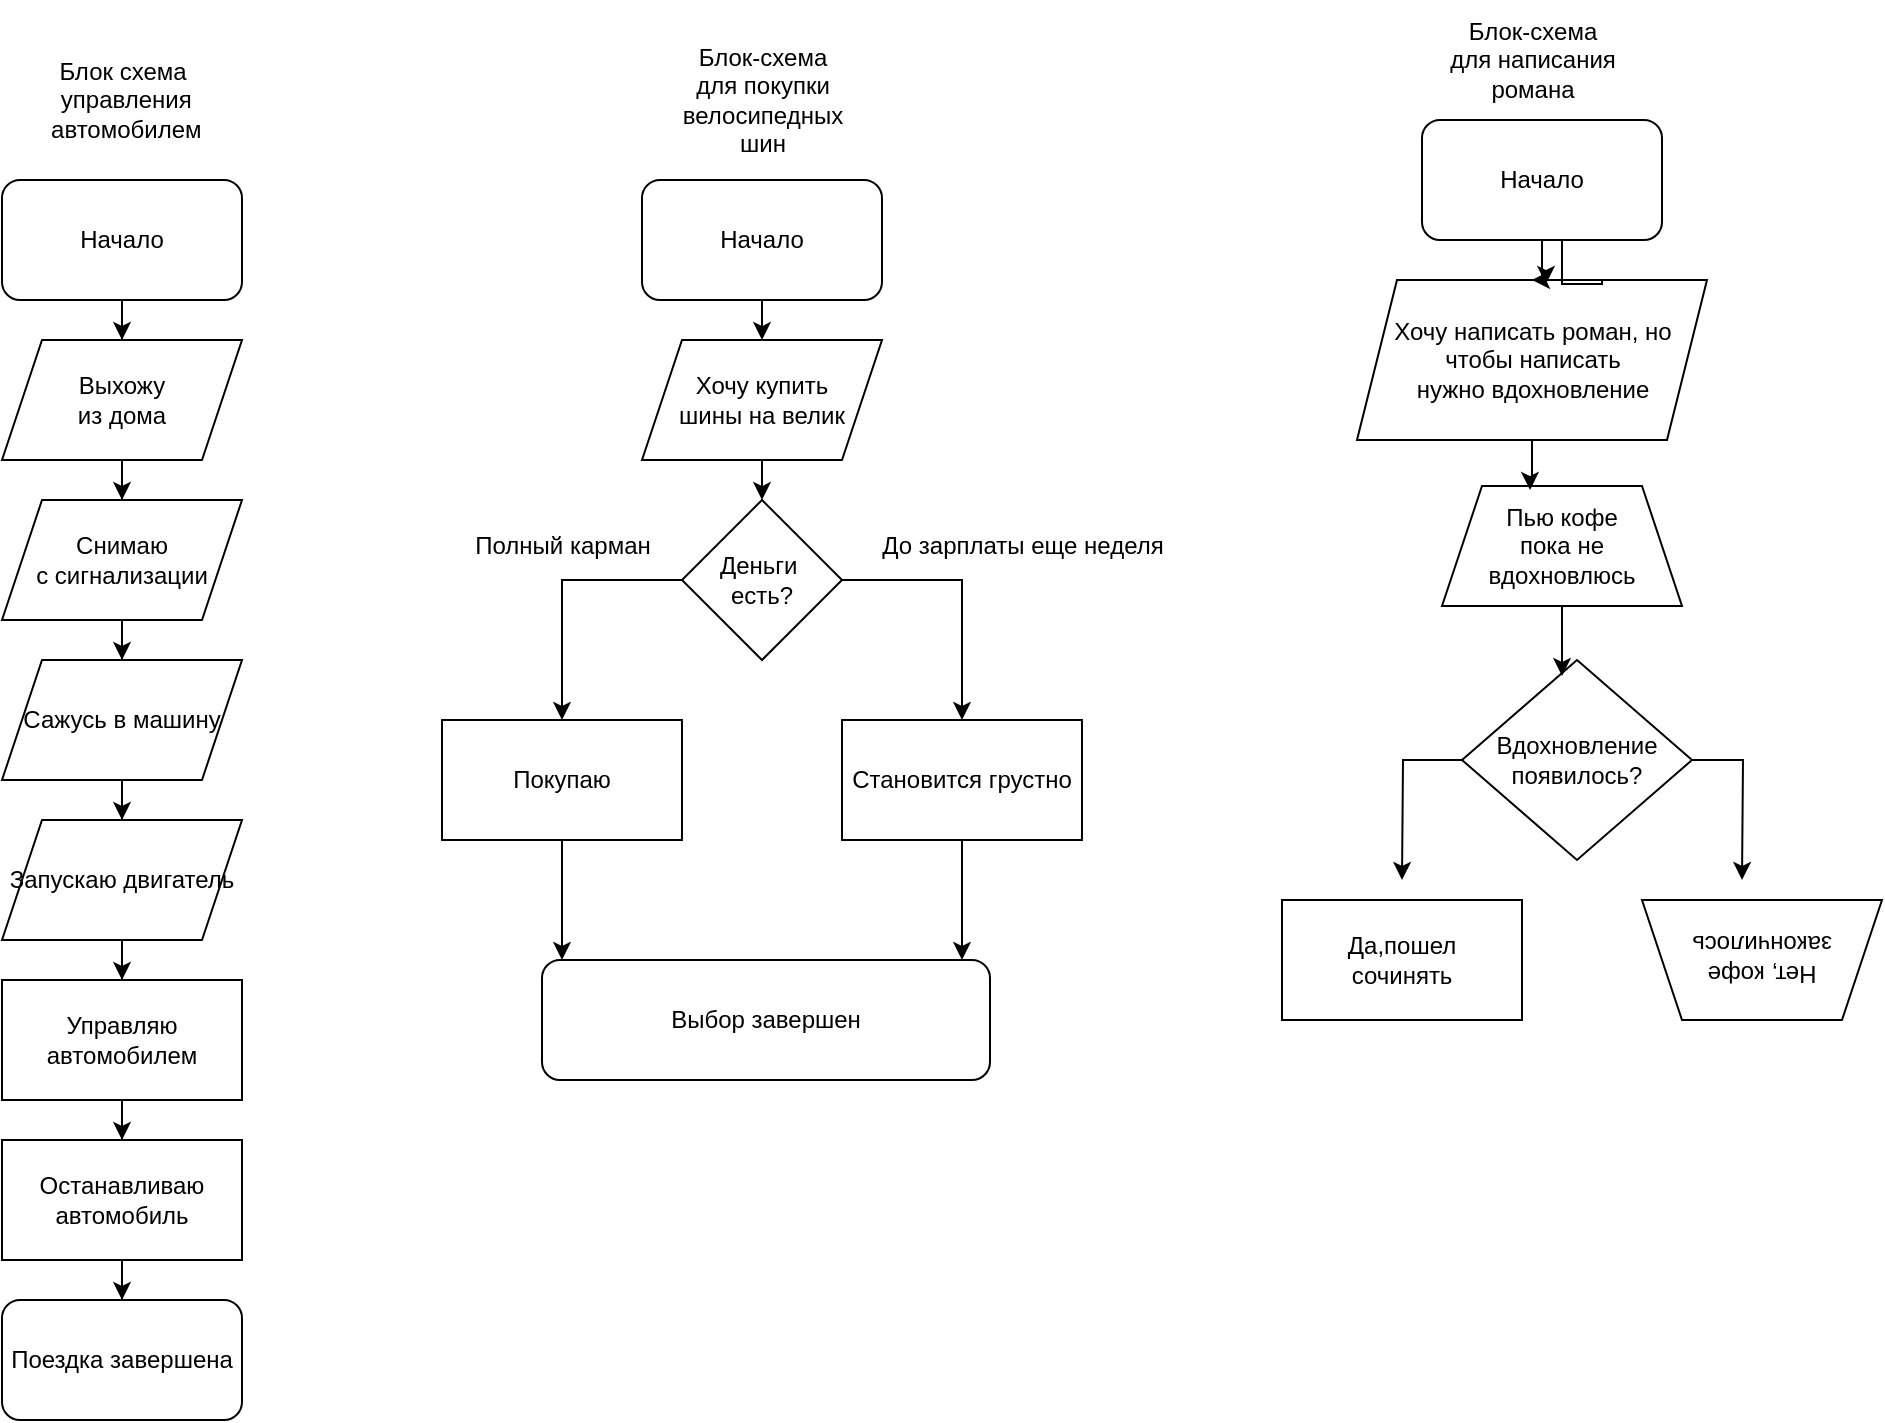 <mxfile version="26.2.8">
  <diagram name="Страница — 1" id="gky2GNUOyyVO2ltQV-7R">
    <mxGraphModel dx="1420" dy="794" grid="1" gridSize="10" guides="1" tooltips="1" connect="1" arrows="1" fold="1" page="1" pageScale="1" pageWidth="827" pageHeight="1169" math="0" shadow="0">
      <root>
        <mxCell id="0" />
        <mxCell id="1" parent="0" />
        <mxCell id="5Z48T9ZlDEk-pxSdMudv-12" style="edgeStyle=orthogonalEdgeStyle;rounded=0;orthogonalLoop=1;jettySize=auto;html=1;" edge="1" parent="1" source="5Z48T9ZlDEk-pxSdMudv-1" target="5Z48T9ZlDEk-pxSdMudv-5">
          <mxGeometry relative="1" as="geometry" />
        </mxCell>
        <mxCell id="5Z48T9ZlDEk-pxSdMudv-1" value="Начало" style="rounded=1;whiteSpace=wrap;html=1;" vertex="1" parent="1">
          <mxGeometry x="80" y="120" width="120" height="60" as="geometry" />
        </mxCell>
        <mxCell id="5Z48T9ZlDEk-pxSdMudv-2" value="Блок схема&lt;div&gt;&amp;nbsp;управления&lt;div&gt;&amp;nbsp;автомобилем&lt;/div&gt;&lt;/div&gt;" style="text;html=1;align=center;verticalAlign=middle;resizable=0;points=[];autosize=1;strokeColor=none;fillColor=none;" vertex="1" parent="1">
          <mxGeometry x="90" y="50" width="100" height="60" as="geometry" />
        </mxCell>
        <mxCell id="5Z48T9ZlDEk-pxSdMudv-13" style="edgeStyle=orthogonalEdgeStyle;rounded=0;orthogonalLoop=1;jettySize=auto;html=1;entryX=0.5;entryY=0;entryDx=0;entryDy=0;" edge="1" parent="1" source="5Z48T9ZlDEk-pxSdMudv-5" target="5Z48T9ZlDEk-pxSdMudv-6">
          <mxGeometry relative="1" as="geometry" />
        </mxCell>
        <mxCell id="5Z48T9ZlDEk-pxSdMudv-5" value="Выхожу&lt;div&gt;из дома&lt;/div&gt;" style="shape=parallelogram;perimeter=parallelogramPerimeter;whiteSpace=wrap;html=1;fixedSize=1;" vertex="1" parent="1">
          <mxGeometry x="80" y="200" width="120" height="60" as="geometry" />
        </mxCell>
        <mxCell id="5Z48T9ZlDEk-pxSdMudv-14" style="edgeStyle=orthogonalEdgeStyle;rounded=0;orthogonalLoop=1;jettySize=auto;html=1;entryX=0.5;entryY=0;entryDx=0;entryDy=0;" edge="1" parent="1" source="5Z48T9ZlDEk-pxSdMudv-6" target="5Z48T9ZlDEk-pxSdMudv-7">
          <mxGeometry relative="1" as="geometry" />
        </mxCell>
        <mxCell id="5Z48T9ZlDEk-pxSdMudv-6" value="Снимаю&lt;div&gt;с сигнализации&lt;/div&gt;" style="shape=parallelogram;perimeter=parallelogramPerimeter;whiteSpace=wrap;html=1;fixedSize=1;" vertex="1" parent="1">
          <mxGeometry x="80" y="280" width="120" height="60" as="geometry" />
        </mxCell>
        <mxCell id="5Z48T9ZlDEk-pxSdMudv-15" style="edgeStyle=orthogonalEdgeStyle;rounded=0;orthogonalLoop=1;jettySize=auto;html=1;entryX=0.5;entryY=0;entryDx=0;entryDy=0;" edge="1" parent="1" source="5Z48T9ZlDEk-pxSdMudv-7" target="5Z48T9ZlDEk-pxSdMudv-8">
          <mxGeometry relative="1" as="geometry" />
        </mxCell>
        <mxCell id="5Z48T9ZlDEk-pxSdMudv-7" value="Сажусь в машину" style="shape=parallelogram;perimeter=parallelogramPerimeter;whiteSpace=wrap;html=1;fixedSize=1;" vertex="1" parent="1">
          <mxGeometry x="80" y="360" width="120" height="60" as="geometry" />
        </mxCell>
        <mxCell id="5Z48T9ZlDEk-pxSdMudv-16" style="edgeStyle=orthogonalEdgeStyle;rounded=0;orthogonalLoop=1;jettySize=auto;html=1;entryX=0.5;entryY=0;entryDx=0;entryDy=0;" edge="1" parent="1" source="5Z48T9ZlDEk-pxSdMudv-8" target="5Z48T9ZlDEk-pxSdMudv-10">
          <mxGeometry relative="1" as="geometry" />
        </mxCell>
        <mxCell id="5Z48T9ZlDEk-pxSdMudv-8" value="Запускаю двигатель" style="shape=parallelogram;perimeter=parallelogramPerimeter;whiteSpace=wrap;html=1;fixedSize=1;" vertex="1" parent="1">
          <mxGeometry x="80" y="440" width="120" height="60" as="geometry" />
        </mxCell>
        <mxCell id="5Z48T9ZlDEk-pxSdMudv-17" style="edgeStyle=orthogonalEdgeStyle;rounded=0;orthogonalLoop=1;jettySize=auto;html=1;entryX=0.5;entryY=0;entryDx=0;entryDy=0;" edge="1" parent="1" source="5Z48T9ZlDEk-pxSdMudv-10" target="5Z48T9ZlDEk-pxSdMudv-11">
          <mxGeometry relative="1" as="geometry" />
        </mxCell>
        <mxCell id="5Z48T9ZlDEk-pxSdMudv-10" value="Управляю автомобилем" style="rounded=0;whiteSpace=wrap;html=1;" vertex="1" parent="1">
          <mxGeometry x="80" y="520" width="120" height="60" as="geometry" />
        </mxCell>
        <mxCell id="5Z48T9ZlDEk-pxSdMudv-19" style="edgeStyle=orthogonalEdgeStyle;rounded=0;orthogonalLoop=1;jettySize=auto;html=1;entryX=0.5;entryY=0;entryDx=0;entryDy=0;" edge="1" parent="1" source="5Z48T9ZlDEk-pxSdMudv-11" target="5Z48T9ZlDEk-pxSdMudv-18">
          <mxGeometry relative="1" as="geometry" />
        </mxCell>
        <mxCell id="5Z48T9ZlDEk-pxSdMudv-11" value="Останавливаю&lt;div&gt;автомобиль&lt;/div&gt;" style="rounded=0;whiteSpace=wrap;html=1;" vertex="1" parent="1">
          <mxGeometry x="80" y="600" width="120" height="60" as="geometry" />
        </mxCell>
        <mxCell id="5Z48T9ZlDEk-pxSdMudv-18" value="Поездка завершена" style="rounded=1;whiteSpace=wrap;html=1;" vertex="1" parent="1">
          <mxGeometry x="80" y="680" width="120" height="60" as="geometry" />
        </mxCell>
        <mxCell id="5Z48T9ZlDEk-pxSdMudv-20" value="Блок-схема&lt;div&gt;для покупки&lt;/div&gt;&lt;div&gt;велосипедных&lt;/div&gt;&lt;div&gt;шин&lt;/div&gt;" style="text;html=1;align=center;verticalAlign=middle;resizable=0;points=[];autosize=1;strokeColor=none;fillColor=none;" vertex="1" parent="1">
          <mxGeometry x="410" y="45" width="100" height="70" as="geometry" />
        </mxCell>
        <mxCell id="5Z48T9ZlDEk-pxSdMudv-32" style="edgeStyle=orthogonalEdgeStyle;rounded=0;orthogonalLoop=1;jettySize=auto;html=1;exitX=0.5;exitY=1;exitDx=0;exitDy=0;entryX=0.5;entryY=0;entryDx=0;entryDy=0;" edge="1" parent="1" source="5Z48T9ZlDEk-pxSdMudv-21" target="5Z48T9ZlDEk-pxSdMudv-22">
          <mxGeometry relative="1" as="geometry" />
        </mxCell>
        <mxCell id="5Z48T9ZlDEk-pxSdMudv-21" value="Начало" style="rounded=1;whiteSpace=wrap;html=1;" vertex="1" parent="1">
          <mxGeometry x="400" y="120" width="120" height="60" as="geometry" />
        </mxCell>
        <mxCell id="5Z48T9ZlDEk-pxSdMudv-33" style="edgeStyle=orthogonalEdgeStyle;rounded=0;orthogonalLoop=1;jettySize=auto;html=1;exitX=0.5;exitY=1;exitDx=0;exitDy=0;entryX=0.5;entryY=0;entryDx=0;entryDy=0;" edge="1" parent="1" source="5Z48T9ZlDEk-pxSdMudv-22" target="5Z48T9ZlDEk-pxSdMudv-23">
          <mxGeometry relative="1" as="geometry" />
        </mxCell>
        <mxCell id="5Z48T9ZlDEk-pxSdMudv-22" value="Хочу купить&lt;div&gt;шины на велик&lt;/div&gt;" style="shape=parallelogram;perimeter=parallelogramPerimeter;whiteSpace=wrap;html=1;fixedSize=1;" vertex="1" parent="1">
          <mxGeometry x="400" y="200" width="120" height="60" as="geometry" />
        </mxCell>
        <mxCell id="5Z48T9ZlDEk-pxSdMudv-27" style="edgeStyle=orthogonalEdgeStyle;rounded=0;orthogonalLoop=1;jettySize=auto;html=1;exitX=0;exitY=0.5;exitDx=0;exitDy=0;" edge="1" parent="1" source="5Z48T9ZlDEk-pxSdMudv-23" target="5Z48T9ZlDEk-pxSdMudv-25">
          <mxGeometry relative="1" as="geometry" />
        </mxCell>
        <mxCell id="5Z48T9ZlDEk-pxSdMudv-28" style="edgeStyle=orthogonalEdgeStyle;rounded=0;orthogonalLoop=1;jettySize=auto;html=1;exitX=1;exitY=0.5;exitDx=0;exitDy=0;" edge="1" parent="1" source="5Z48T9ZlDEk-pxSdMudv-23" target="5Z48T9ZlDEk-pxSdMudv-26">
          <mxGeometry relative="1" as="geometry" />
        </mxCell>
        <mxCell id="5Z48T9ZlDEk-pxSdMudv-23" value="Деньги&amp;nbsp;&lt;div&gt;есть?&lt;/div&gt;" style="rhombus;whiteSpace=wrap;html=1;" vertex="1" parent="1">
          <mxGeometry x="420" y="280" width="80" height="80" as="geometry" />
        </mxCell>
        <mxCell id="5Z48T9ZlDEk-pxSdMudv-25" value="Покупаю" style="rounded=0;whiteSpace=wrap;html=1;" vertex="1" parent="1">
          <mxGeometry x="300" y="390" width="120" height="60" as="geometry" />
        </mxCell>
        <mxCell id="5Z48T9ZlDEk-pxSdMudv-26" value="Становится грустно" style="rounded=0;whiteSpace=wrap;html=1;" vertex="1" parent="1">
          <mxGeometry x="500" y="390" width="120" height="60" as="geometry" />
        </mxCell>
        <mxCell id="5Z48T9ZlDEk-pxSdMudv-29" value="Полный карман" style="text;html=1;align=center;verticalAlign=middle;resizable=0;points=[];autosize=1;strokeColor=none;fillColor=none;" vertex="1" parent="1">
          <mxGeometry x="305" y="288" width="110" height="30" as="geometry" />
        </mxCell>
        <mxCell id="5Z48T9ZlDEk-pxSdMudv-30" value="До зарплаты еще неделя" style="text;html=1;align=center;verticalAlign=middle;resizable=0;points=[];autosize=1;strokeColor=none;fillColor=none;" vertex="1" parent="1">
          <mxGeometry x="510" y="288" width="160" height="30" as="geometry" />
        </mxCell>
        <mxCell id="5Z48T9ZlDEk-pxSdMudv-31" value="Выбор завершен" style="rounded=1;whiteSpace=wrap;html=1;" vertex="1" parent="1">
          <mxGeometry x="350" y="510" width="224" height="60" as="geometry" />
        </mxCell>
        <mxCell id="5Z48T9ZlDEk-pxSdMudv-34" style="edgeStyle=orthogonalEdgeStyle;rounded=0;orthogonalLoop=1;jettySize=auto;html=1;exitX=0.5;exitY=1;exitDx=0;exitDy=0;" edge="1" parent="1" source="5Z48T9ZlDEk-pxSdMudv-25">
          <mxGeometry relative="1" as="geometry">
            <mxPoint x="360" y="510" as="targetPoint" />
          </mxGeometry>
        </mxCell>
        <mxCell id="5Z48T9ZlDEk-pxSdMudv-35" style="edgeStyle=orthogonalEdgeStyle;rounded=0;orthogonalLoop=1;jettySize=auto;html=1;exitX=0.5;exitY=1;exitDx=0;exitDy=0;" edge="1" parent="1" source="5Z48T9ZlDEk-pxSdMudv-26">
          <mxGeometry relative="1" as="geometry">
            <mxPoint x="560" y="510" as="targetPoint" />
          </mxGeometry>
        </mxCell>
        <mxCell id="5Z48T9ZlDEk-pxSdMudv-36" value="Блок-схема&lt;div&gt;для написания&lt;/div&gt;&lt;div&gt;романа&lt;/div&gt;" style="text;html=1;align=center;verticalAlign=middle;resizable=0;points=[];autosize=1;strokeColor=none;fillColor=none;" vertex="1" parent="1">
          <mxGeometry x="790" y="30" width="110" height="60" as="geometry" />
        </mxCell>
        <mxCell id="5Z48T9ZlDEk-pxSdMudv-37" value="Начало" style="rounded=1;whiteSpace=wrap;html=1;" vertex="1" parent="1">
          <mxGeometry x="790" y="90" width="120" height="60" as="geometry" />
        </mxCell>
        <mxCell id="5Z48T9ZlDEk-pxSdMudv-38" value="Пью кофе&lt;div&gt;пока не вдохновлюсь&lt;/div&gt;" style="shape=trapezoid;perimeter=trapezoidPerimeter;whiteSpace=wrap;html=1;fixedSize=1;" vertex="1" parent="1">
          <mxGeometry x="800" y="273" width="120" height="60" as="geometry" />
        </mxCell>
        <mxCell id="5Z48T9ZlDEk-pxSdMudv-49" style="edgeStyle=orthogonalEdgeStyle;rounded=0;orthogonalLoop=1;jettySize=auto;html=1;" edge="1" parent="1" source="5Z48T9ZlDEk-pxSdMudv-39">
          <mxGeometry relative="1" as="geometry">
            <mxPoint x="780" y="470" as="targetPoint" />
          </mxGeometry>
        </mxCell>
        <mxCell id="5Z48T9ZlDEk-pxSdMudv-50" style="edgeStyle=orthogonalEdgeStyle;rounded=0;orthogonalLoop=1;jettySize=auto;html=1;" edge="1" parent="1" source="5Z48T9ZlDEk-pxSdMudv-39">
          <mxGeometry relative="1" as="geometry">
            <mxPoint x="950" y="470" as="targetPoint" />
          </mxGeometry>
        </mxCell>
        <mxCell id="5Z48T9ZlDEk-pxSdMudv-39" value="Вдохновление&lt;div&gt;появилось?&lt;/div&gt;" style="rhombus;whiteSpace=wrap;html=1;" vertex="1" parent="1">
          <mxGeometry x="810" y="360" width="115" height="100" as="geometry" />
        </mxCell>
        <mxCell id="5Z48T9ZlDEk-pxSdMudv-41" value="&lt;div&gt;Хочу написать роман, но&lt;/div&gt;чтобы написать&lt;div&gt;нужно вдохновление&lt;/div&gt;" style="shape=parallelogram;perimeter=parallelogramPerimeter;whiteSpace=wrap;html=1;fixedSize=1;" vertex="1" parent="1">
          <mxGeometry x="757.5" y="170" width="175" height="80" as="geometry" />
        </mxCell>
        <mxCell id="5Z48T9ZlDEk-pxSdMudv-42" value="Да,пошел&lt;div&gt;сочинять&lt;/div&gt;" style="rounded=0;whiteSpace=wrap;html=1;" vertex="1" parent="1">
          <mxGeometry x="720" y="480" width="120" height="60" as="geometry" />
        </mxCell>
        <mxCell id="5Z48T9ZlDEk-pxSdMudv-43" value="Нет, кофе закончилось" style="shape=trapezoid;perimeter=trapezoidPerimeter;whiteSpace=wrap;html=1;fixedSize=1;rotation=-180;" vertex="1" parent="1">
          <mxGeometry x="900" y="480" width="120" height="60" as="geometry" />
        </mxCell>
        <mxCell id="5Z48T9ZlDEk-pxSdMudv-44" style="edgeStyle=orthogonalEdgeStyle;rounded=0;orthogonalLoop=1;jettySize=auto;html=1;exitX=0.5;exitY=1;exitDx=0;exitDy=0;entryX=0.5;entryY=0;entryDx=0;entryDy=0;" edge="1" parent="1" source="5Z48T9ZlDEk-pxSdMudv-37" target="5Z48T9ZlDEk-pxSdMudv-41">
          <mxGeometry relative="1" as="geometry">
            <mxPoint x="860" y="160" as="targetPoint" />
            <Array as="points">
              <mxPoint x="860" y="150" />
              <mxPoint x="860" y="172" />
              <mxPoint x="880" y="172" />
              <mxPoint x="880" y="170" />
            </Array>
          </mxGeometry>
        </mxCell>
        <mxCell id="5Z48T9ZlDEk-pxSdMudv-45" style="edgeStyle=orthogonalEdgeStyle;rounded=0;orthogonalLoop=1;jettySize=auto;html=1;entryX=0.54;entryY=0.025;entryDx=0;entryDy=0;entryPerimeter=0;" edge="1" parent="1" source="5Z48T9ZlDEk-pxSdMudv-37" target="5Z48T9ZlDEk-pxSdMudv-41">
          <mxGeometry relative="1" as="geometry" />
        </mxCell>
        <mxCell id="5Z48T9ZlDEk-pxSdMudv-46" style="edgeStyle=orthogonalEdgeStyle;rounded=0;orthogonalLoop=1;jettySize=auto;html=1;entryX=0.367;entryY=0.033;entryDx=0;entryDy=0;entryPerimeter=0;" edge="1" parent="1" source="5Z48T9ZlDEk-pxSdMudv-41" target="5Z48T9ZlDEk-pxSdMudv-38">
          <mxGeometry relative="1" as="geometry" />
        </mxCell>
        <mxCell id="5Z48T9ZlDEk-pxSdMudv-48" style="edgeStyle=orthogonalEdgeStyle;rounded=0;orthogonalLoop=1;jettySize=auto;html=1;entryX=0.435;entryY=0.08;entryDx=0;entryDy=0;entryPerimeter=0;" edge="1" parent="1" source="5Z48T9ZlDEk-pxSdMudv-38" target="5Z48T9ZlDEk-pxSdMudv-39">
          <mxGeometry relative="1" as="geometry" />
        </mxCell>
      </root>
    </mxGraphModel>
  </diagram>
</mxfile>
